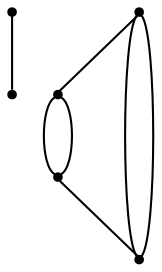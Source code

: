 graph {
  node [shape=point,comment="{\"directed\":false,\"doi\":\"10.1007/978-3-642-11805-0_21\",\"figure\":\"3 (1)\"}"]

  v0 [pos="1068.8573174853657,809.7498799641927"]
  v1 [pos="1002.1410861347996,593.020961784594"]
  v2 [pos="968.7829465999159,759.7316981460109"]
  v3 [pos="935.4248070650322,643.02260723692"]
  v4 [pos="718.5969000882881,709.713516327829"]
  v5 [pos="618.5224814836369,793.1188752145478"]

  v0 -- v2 [id="-1",pos="1068.8573174853657,809.7498799641927 1018.8201559022415,809.7664163300485 1018.8201559022415,809.7664163300485 1018.8201559022415,809.7664163300485 1018.8201559022415,759.7482345118667 1018.8201559022415,759.7482345118667 1018.8201559022415,759.7482345118667 968.7829465999159,759.7316981460109 968.7829465999159,759.7316981460109 968.7829465999159,759.7316981460109"]
  v5 -- v3 [id="-2",pos="618.5224814836369,793.1188752145478 1002.1410861347996,793.0936890573212 1002.1410861347996,793.0936890573212 1002.1410861347996,793.0936890573212 1002.1410861347996,643.0391436027758 1002.1410861347996,643.0391436027758 1002.1410861347996,643.0391436027758 935.4248070650322,643.02260723692 935.4248070650322,643.02260723692 935.4248070650322,643.02260723692"]
  v1 -- v5 [id="-3",pos="1002.1410861347996,593.020961784594 618.5224814836369,593.020961784594 618.5224814836369,593.020961784594 618.5224814836369,593.020961784594 618.5224814836369,793.1188752145478 618.5224814836369,793.1188752145478 618.5224814836369,793.1188752145478"]
  v5 -- v1 [id="-4",pos="618.5224814836369,793.1188752145478 651.8806210185206,793.0936890573212 651.8806210185206,793.0936890573212 651.8806210185206,793.0936890573212 651.8806210185206,643.0391436027758 651.8806210185206,643.0391436027758 651.8806210185206,643.0391436027758 785.3131791580555,643.0391436027758 785.3131791580555,643.0391436027758 785.3131791580555,643.0391436027758 785.3131791580555,593.020961784594 785.3131791580555,593.020961784594 785.3131791580555,593.020961784594 1002.1410861347996,593.020961784594 1002.1410861347996,593.020961784594 1002.1410861347996,593.020961784594"]
  v4 -- v3 [id="-6",pos="718.5969000882881,709.713516327829 718.5969000882881,676.3845981482303 718.5969000882881,676.3845981482303 718.5969000882881,676.3845981482303 852.0294582278229,676.3845981482303 852.0294582278229,676.3845981482303 852.0294582278229,676.3845981482303 852.0294582278229,643.0391436027758 852.0294582278229,643.0391436027758 852.0294582278229,643.0391436027758 935.4248070650322,643.02260723692 935.4248070650322,643.02260723692 935.4248070650322,643.02260723692"]
  v4 -- v3 [id="-7",pos="718.5969000882881,709.713516327829 935.4248070650322,709.7300526936849 935.4248070650322,709.7300526936849 935.4248070650322,709.7300526936849 935.4248070650322,643.02260723692 935.4248070650322,643.02260723692 935.4248070650322,643.02260723692"]
  v4 -- v1 [id="-9",pos="718.5969000882881,709.713516327829 718.5969000882881,793.0936890573212 718.5969000882881,793.0936890573212 718.5969000882881,793.0936890573212 1002.1410861347996,793.0936890573212 1002.1410861347996,793.0936890573212 1002.1410861347996,793.0936890573212 1002.1410861347996,593.020961784594 1002.1410861347996,593.020961784594 1002.1410861347996,593.020961784594"]
}